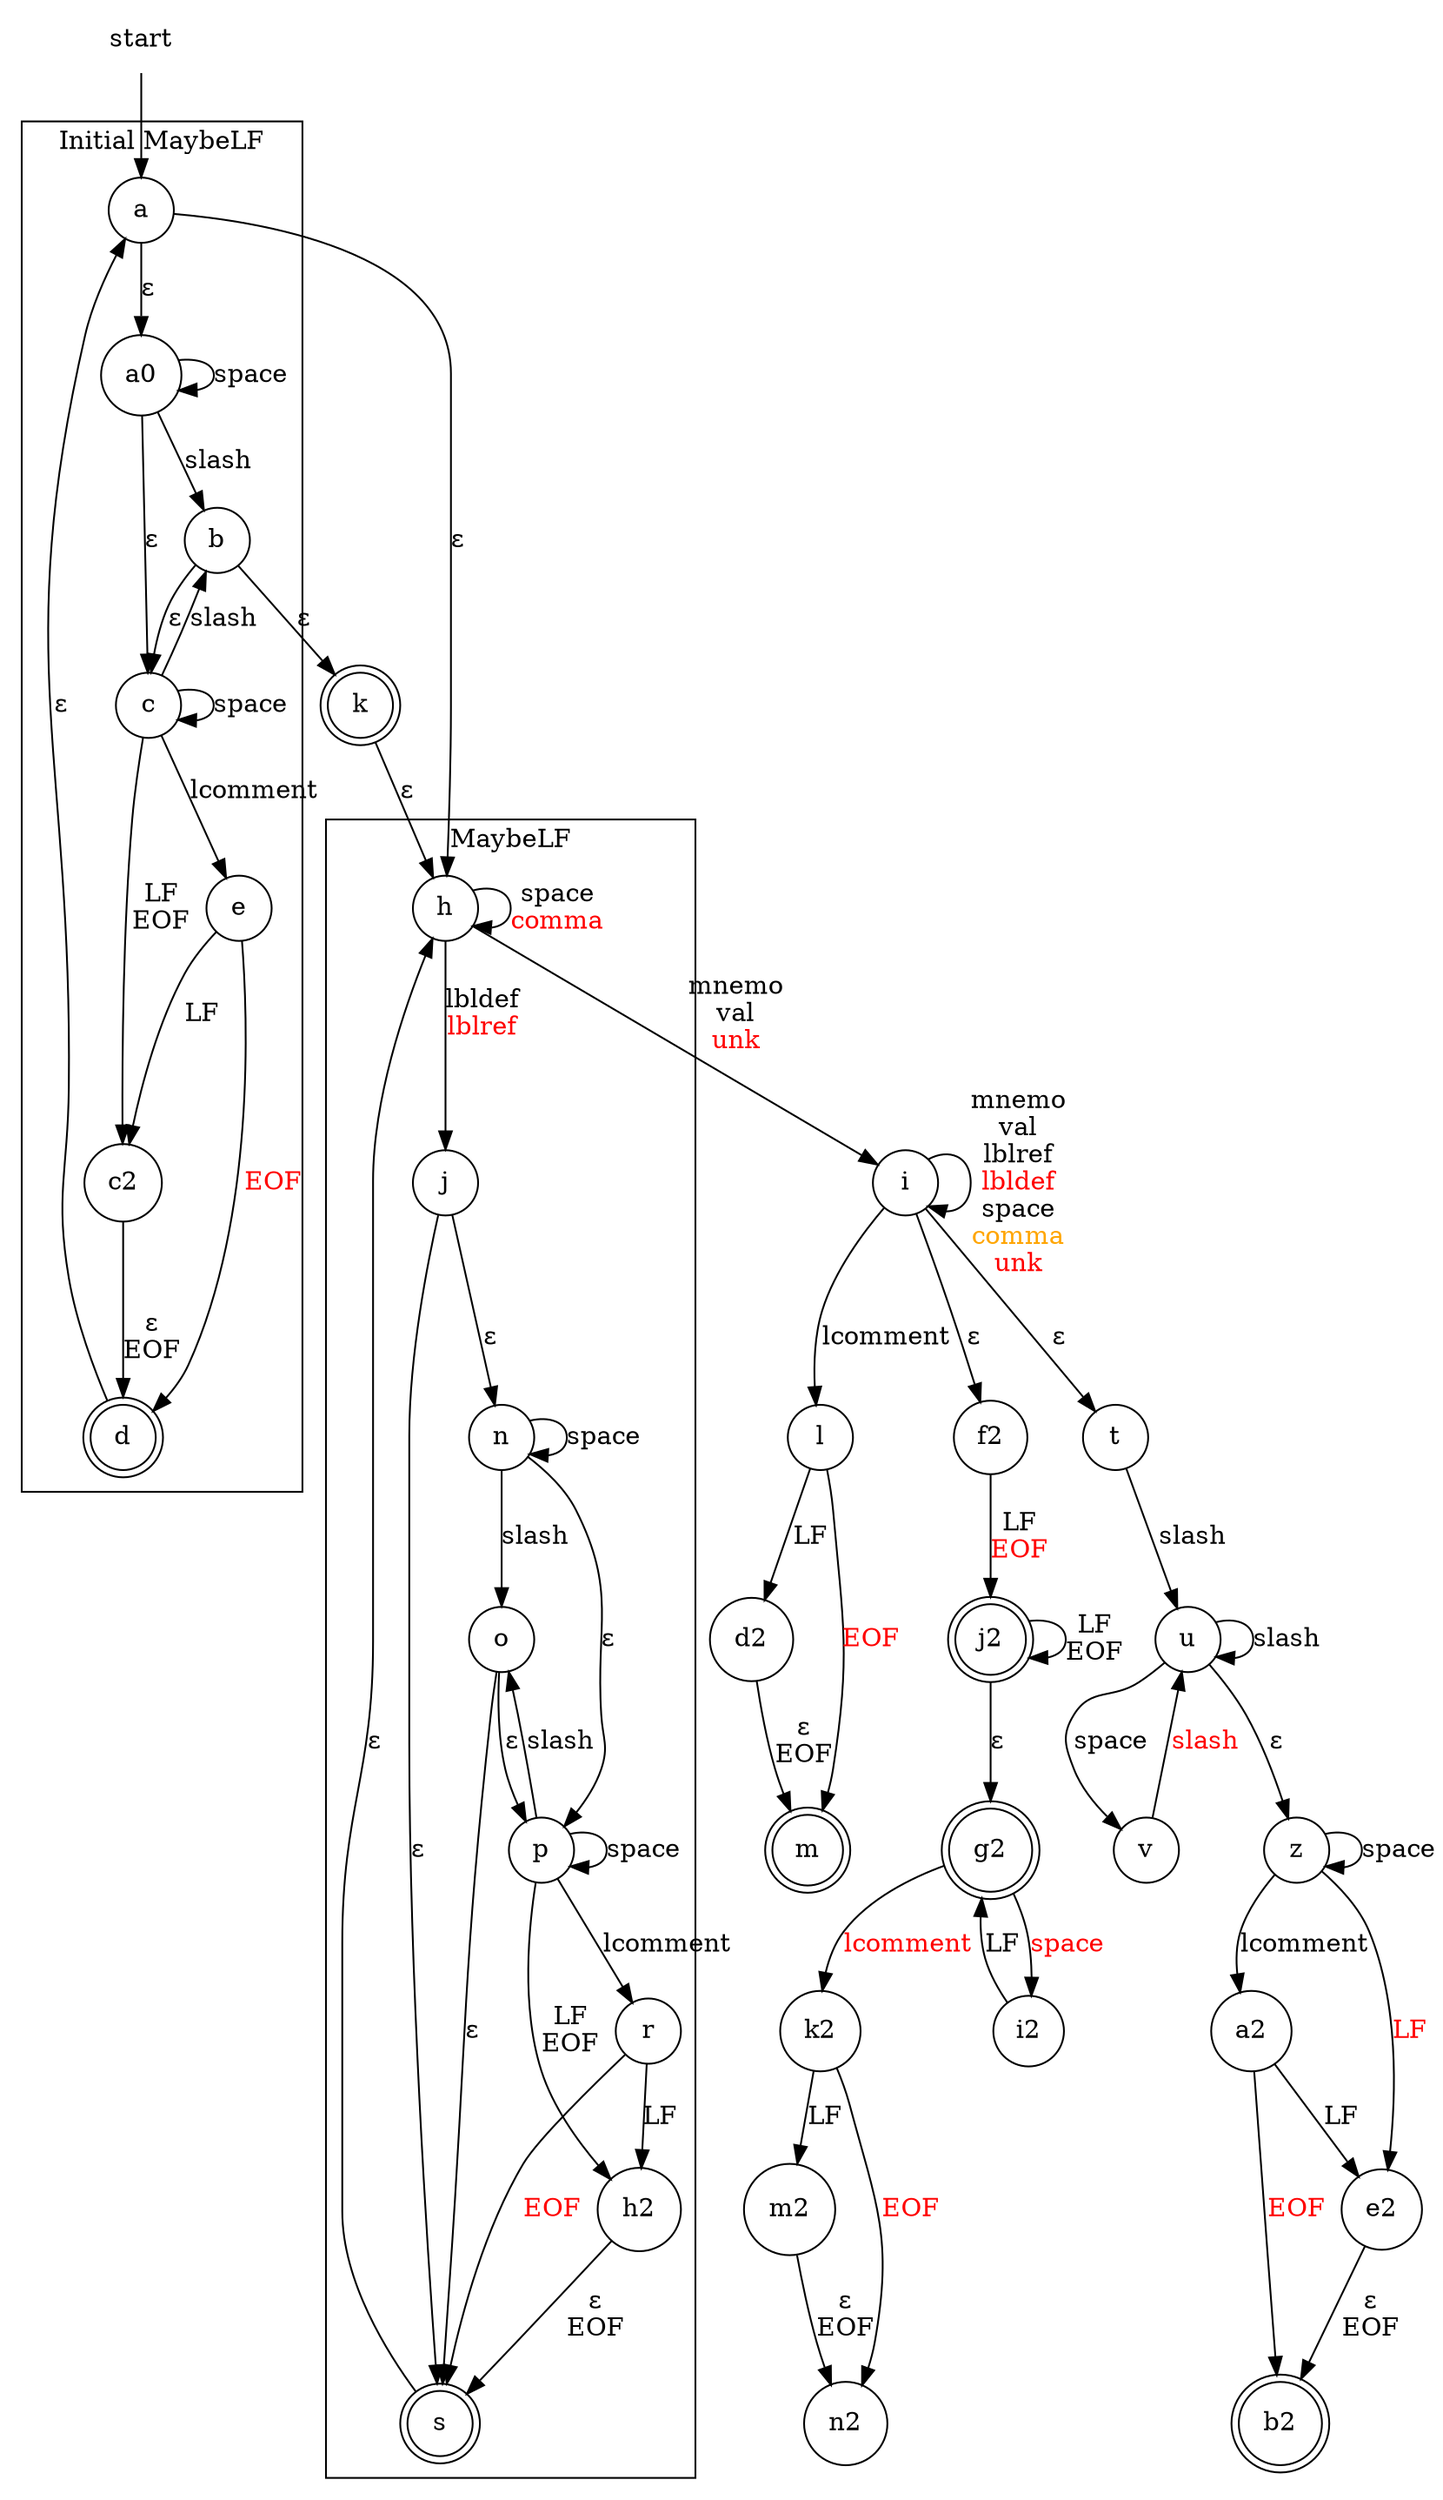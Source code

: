 # Key:
# - mnemo: mnemonic
# - val: integer, char, or string literal
# - lbldef: label definition
# - lblref: label reference
# - comma: argument separator
# - slash: instruction separator
# - space: space
# - LF: line terminator
# - lcomment: line comment
# - EOF: end of file
# - unk: unrecognized bytes
#
# A double-circled node emits an instruction or empty node, instead of denoting
# a traditional accept state. Red indicates an erroneous token. Orange indicates
# a conditionally erroneous token.

# TODO:
# - Separator handling after an instruction is incomplete.
# - Treat a line comment as a space between arguments only when it would produce
#   a valid instruction. Otherwise, treat it as a valid instruction separator
#   mark the error in the instruction.
# - Allow interchanging label defs and refs in both positions, e.g.,
#   `%l call @l / %l` => `@l call %l / @l` with errors on respective tokens.
#   This should probably be handled after parsing. Switch % => @ for labels
#   that are not already @-defined. Next, switch @ => % for labels that are
#   defined and not already switched.

digraph palaiologos_parser {
  compund=true;

  start [shape=none];
  a [shape=circle];
  start -> a;

  subgraph cluster_initial_maybelf {
    label="Initial MaybeLF"
    a0 [shape=circle];
    b [shape=circle];
    c [shape=circle];
    c2 [shape=circle];
    d [shape=doublecircle];
    e [shape=circle];
    a -> a0 [label=ε];
    a0 -> a0 [label=space];
    a0 -> b [label=slash];
    a0 -> c [label=ε];
    b -> c [label=ε];
    c -> c [label=space];
    c -> b [label=slash];
    c -> c2 [label=<LF<br/>EOF>];
    c2 -> d [label=<ε<br/>EOF>];
    c -> e [label=lcomment];
    d -> a [label=ε];
    e -> c2 [label=LF];
    e -> d [label=EOF, fontcolor=red];
  }

  k [shape=doublecircle];
  b -> k [label=ε];
  k -> h [label=ε];

  # Instruction (`Construct LF`)
  h [shape=circle];
  i [shape=circle];
  l [shape=circle];
  d2 [shape=circle];
  f2 [shape=circle];
  g2 [shape=doublecircle];
  i2 [shape=circle];
  j2 [shape=doublecircle];
  k2 [shape=circle];
  m2 [shape=circle];
  n2 [shape=circle];
  m [shape=doublecircle];
  a -> h [label=ε];
  h -> h [label=<space<br/><font color="red">comma</font>>];
  h -> i [label=<mnemo<br/>val<br/><font color="red">unk</font>>];
  i -> i [label=<mnemo<br/>val<br/>lblref<br/><font color="red">lbldef</font><br/>space<br/><font color="orange">comma</font><br/><font color="red">unk</font>>];
  i -> l [label=lcomment];
  d2 -> m [label=<ε<br/>EOF>];
  l -> m [label=EOF, fontcolor=red];
  l -> d2 [label=LF];
  i -> f2 [label=ε];
  f2 -> j2 [label=<LF<br/><font color="red">EOF</font>>];
  j2 -> j2 [label=<LF<br/>EOF>];
  j2 -> g2 [label=ε];
  g2 -> i2 [label=space, fontcolor=red];
  g2 -> k2 [label=lcomment, fontcolor=red];
  i2 -> g2 [label=LF];
  k2 -> m2 [label=LF];
  k2 -> n2 [label=EOF, fontcolor=red];
  m2 -> n2 [label=<ε<br/>EOF>];

  # One kind of instruction separator.
  t [shape=circle];
  u [shape=circle];
  v [shape=circle];
  z [shape=circle];
  a2 [shape=circle];
  b2 [shape=doublecircle];
  e2 [shape=circle];
  i -> t [label=ε];
  t -> u [label=slash];
  u -> u [label=slash];
  u -> v [label=space];
  v -> u [label=slash, fontcolor=red];

  u -> z [label=ε];
  z -> z [label=space];
  z -> a2 [label=lcomment];
  z -> e2 [label=LF, fontcolor=red];
  a2 -> b2 [label=EOF, fontcolor=red];
  a2 -> e2 [label=LF];
  e2 -> b2 [label=<ε<br/>EOF>];

  # Label (`G_LBL MaybeLF`)
  h -> j [label=<lbldef<br/><font color="red">lblref</font>>];

  subgraph cluster_label_maybelf {
    label="MaybeLF";
    j [shape=circle];
    n [shape=circle];
    o [shape=circle];
    p [shape=circle];
    r [shape=circle];
    h2 [shape=circle];
    s [shape=doublecircle];
    j -> n [label=ε];
    j -> s [label=ε];
    n -> n [label=space];
    n -> o [label=slash];
    n -> p [label=ε];
    o -> p [label=ε];
    o -> s [label=ε];
    p -> p [label=space];
    p -> o [label=slash];
    p -> r [label=lcomment];
    p -> h2 [label=<LF<br/>EOF>];
    r -> h2 [label=LF];
    r -> s [label=EOF, fontcolor=red];
    h2 -> s [label=<ε<br/>EOF>];
    s -> h [label=ε];
  }
}
